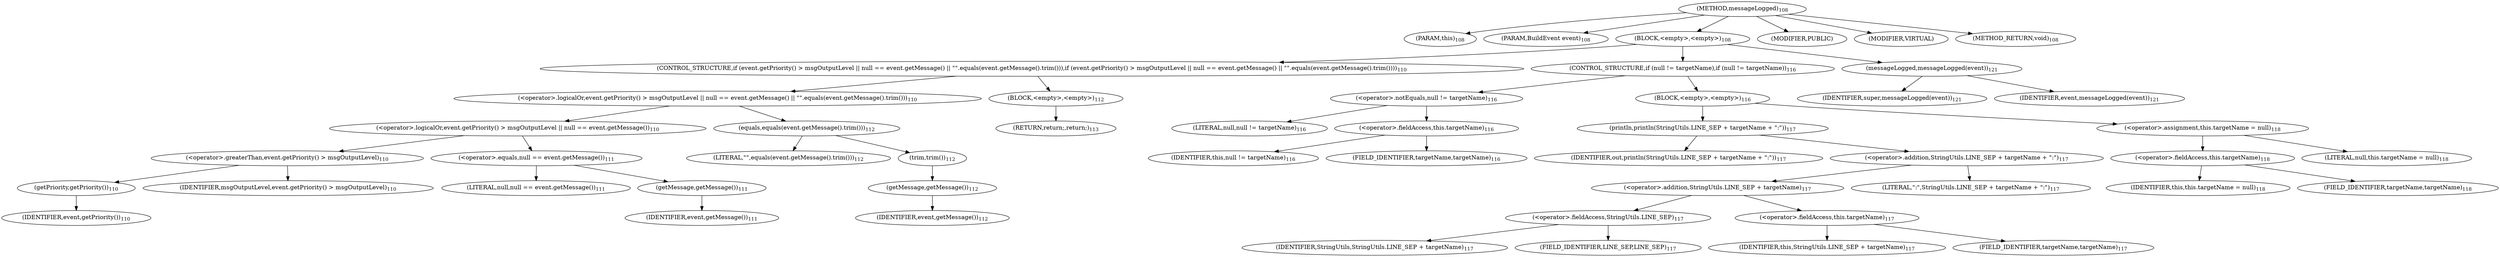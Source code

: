 digraph "messageLogged" {  
"42" [label = <(METHOD,messageLogged)<SUB>108</SUB>> ]
"43" [label = <(PARAM,this)<SUB>108</SUB>> ]
"44" [label = <(PARAM,BuildEvent event)<SUB>108</SUB>> ]
"45" [label = <(BLOCK,&lt;empty&gt;,&lt;empty&gt;)<SUB>108</SUB>> ]
"46" [label = <(CONTROL_STRUCTURE,if (event.getPriority() &gt; msgOutputLevel || null == event.getMessage() || &quot;&quot;.equals(event.getMessage().trim())),if (event.getPriority() &gt; msgOutputLevel || null == event.getMessage() || &quot;&quot;.equals(event.getMessage().trim())))<SUB>110</SUB>> ]
"47" [label = <(&lt;operator&gt;.logicalOr,event.getPriority() &gt; msgOutputLevel || null == event.getMessage() || &quot;&quot;.equals(event.getMessage().trim()))<SUB>110</SUB>> ]
"48" [label = <(&lt;operator&gt;.logicalOr,event.getPriority() &gt; msgOutputLevel || null == event.getMessage())<SUB>110</SUB>> ]
"49" [label = <(&lt;operator&gt;.greaterThan,event.getPriority() &gt; msgOutputLevel)<SUB>110</SUB>> ]
"50" [label = <(getPriority,getPriority())<SUB>110</SUB>> ]
"51" [label = <(IDENTIFIER,event,getPriority())<SUB>110</SUB>> ]
"52" [label = <(IDENTIFIER,msgOutputLevel,event.getPriority() &gt; msgOutputLevel)<SUB>110</SUB>> ]
"53" [label = <(&lt;operator&gt;.equals,null == event.getMessage())<SUB>111</SUB>> ]
"54" [label = <(LITERAL,null,null == event.getMessage())<SUB>111</SUB>> ]
"55" [label = <(getMessage,getMessage())<SUB>111</SUB>> ]
"56" [label = <(IDENTIFIER,event,getMessage())<SUB>111</SUB>> ]
"57" [label = <(equals,equals(event.getMessage().trim()))<SUB>112</SUB>> ]
"58" [label = <(LITERAL,&quot;&quot;,equals(event.getMessage().trim()))<SUB>112</SUB>> ]
"59" [label = <(trim,trim())<SUB>112</SUB>> ]
"60" [label = <(getMessage,getMessage())<SUB>112</SUB>> ]
"61" [label = <(IDENTIFIER,event,getMessage())<SUB>112</SUB>> ]
"62" [label = <(BLOCK,&lt;empty&gt;,&lt;empty&gt;)<SUB>112</SUB>> ]
"63" [label = <(RETURN,return;,return;)<SUB>113</SUB>> ]
"64" [label = <(CONTROL_STRUCTURE,if (null != targetName),if (null != targetName))<SUB>116</SUB>> ]
"65" [label = <(&lt;operator&gt;.notEquals,null != targetName)<SUB>116</SUB>> ]
"66" [label = <(LITERAL,null,null != targetName)<SUB>116</SUB>> ]
"67" [label = <(&lt;operator&gt;.fieldAccess,this.targetName)<SUB>116</SUB>> ]
"68" [label = <(IDENTIFIER,this,null != targetName)<SUB>116</SUB>> ]
"69" [label = <(FIELD_IDENTIFIER,targetName,targetName)<SUB>116</SUB>> ]
"70" [label = <(BLOCK,&lt;empty&gt;,&lt;empty&gt;)<SUB>116</SUB>> ]
"71" [label = <(println,println(StringUtils.LINE_SEP + targetName + &quot;:&quot;))<SUB>117</SUB>> ]
"72" [label = <(IDENTIFIER,out,println(StringUtils.LINE_SEP + targetName + &quot;:&quot;))<SUB>117</SUB>> ]
"73" [label = <(&lt;operator&gt;.addition,StringUtils.LINE_SEP + targetName + &quot;:&quot;)<SUB>117</SUB>> ]
"74" [label = <(&lt;operator&gt;.addition,StringUtils.LINE_SEP + targetName)<SUB>117</SUB>> ]
"75" [label = <(&lt;operator&gt;.fieldAccess,StringUtils.LINE_SEP)<SUB>117</SUB>> ]
"76" [label = <(IDENTIFIER,StringUtils,StringUtils.LINE_SEP + targetName)<SUB>117</SUB>> ]
"77" [label = <(FIELD_IDENTIFIER,LINE_SEP,LINE_SEP)<SUB>117</SUB>> ]
"78" [label = <(&lt;operator&gt;.fieldAccess,this.targetName)<SUB>117</SUB>> ]
"79" [label = <(IDENTIFIER,this,StringUtils.LINE_SEP + targetName)<SUB>117</SUB>> ]
"80" [label = <(FIELD_IDENTIFIER,targetName,targetName)<SUB>117</SUB>> ]
"81" [label = <(LITERAL,&quot;:&quot;,StringUtils.LINE_SEP + targetName + &quot;:&quot;)<SUB>117</SUB>> ]
"82" [label = <(&lt;operator&gt;.assignment,this.targetName = null)<SUB>118</SUB>> ]
"83" [label = <(&lt;operator&gt;.fieldAccess,this.targetName)<SUB>118</SUB>> ]
"84" [label = <(IDENTIFIER,this,this.targetName = null)<SUB>118</SUB>> ]
"85" [label = <(FIELD_IDENTIFIER,targetName,targetName)<SUB>118</SUB>> ]
"86" [label = <(LITERAL,null,this.targetName = null)<SUB>118</SUB>> ]
"87" [label = <(messageLogged,messageLogged(event))<SUB>121</SUB>> ]
"88" [label = <(IDENTIFIER,super,messageLogged(event))<SUB>121</SUB>> ]
"89" [label = <(IDENTIFIER,event,messageLogged(event))<SUB>121</SUB>> ]
"90" [label = <(MODIFIER,PUBLIC)> ]
"91" [label = <(MODIFIER,VIRTUAL)> ]
"92" [label = <(METHOD_RETURN,void)<SUB>108</SUB>> ]
  "42" -> "43" 
  "42" -> "44" 
  "42" -> "45" 
  "42" -> "90" 
  "42" -> "91" 
  "42" -> "92" 
  "45" -> "46" 
  "45" -> "64" 
  "45" -> "87" 
  "46" -> "47" 
  "46" -> "62" 
  "47" -> "48" 
  "47" -> "57" 
  "48" -> "49" 
  "48" -> "53" 
  "49" -> "50" 
  "49" -> "52" 
  "50" -> "51" 
  "53" -> "54" 
  "53" -> "55" 
  "55" -> "56" 
  "57" -> "58" 
  "57" -> "59" 
  "59" -> "60" 
  "60" -> "61" 
  "62" -> "63" 
  "64" -> "65" 
  "64" -> "70" 
  "65" -> "66" 
  "65" -> "67" 
  "67" -> "68" 
  "67" -> "69" 
  "70" -> "71" 
  "70" -> "82" 
  "71" -> "72" 
  "71" -> "73" 
  "73" -> "74" 
  "73" -> "81" 
  "74" -> "75" 
  "74" -> "78" 
  "75" -> "76" 
  "75" -> "77" 
  "78" -> "79" 
  "78" -> "80" 
  "82" -> "83" 
  "82" -> "86" 
  "83" -> "84" 
  "83" -> "85" 
  "87" -> "88" 
  "87" -> "89" 
}
